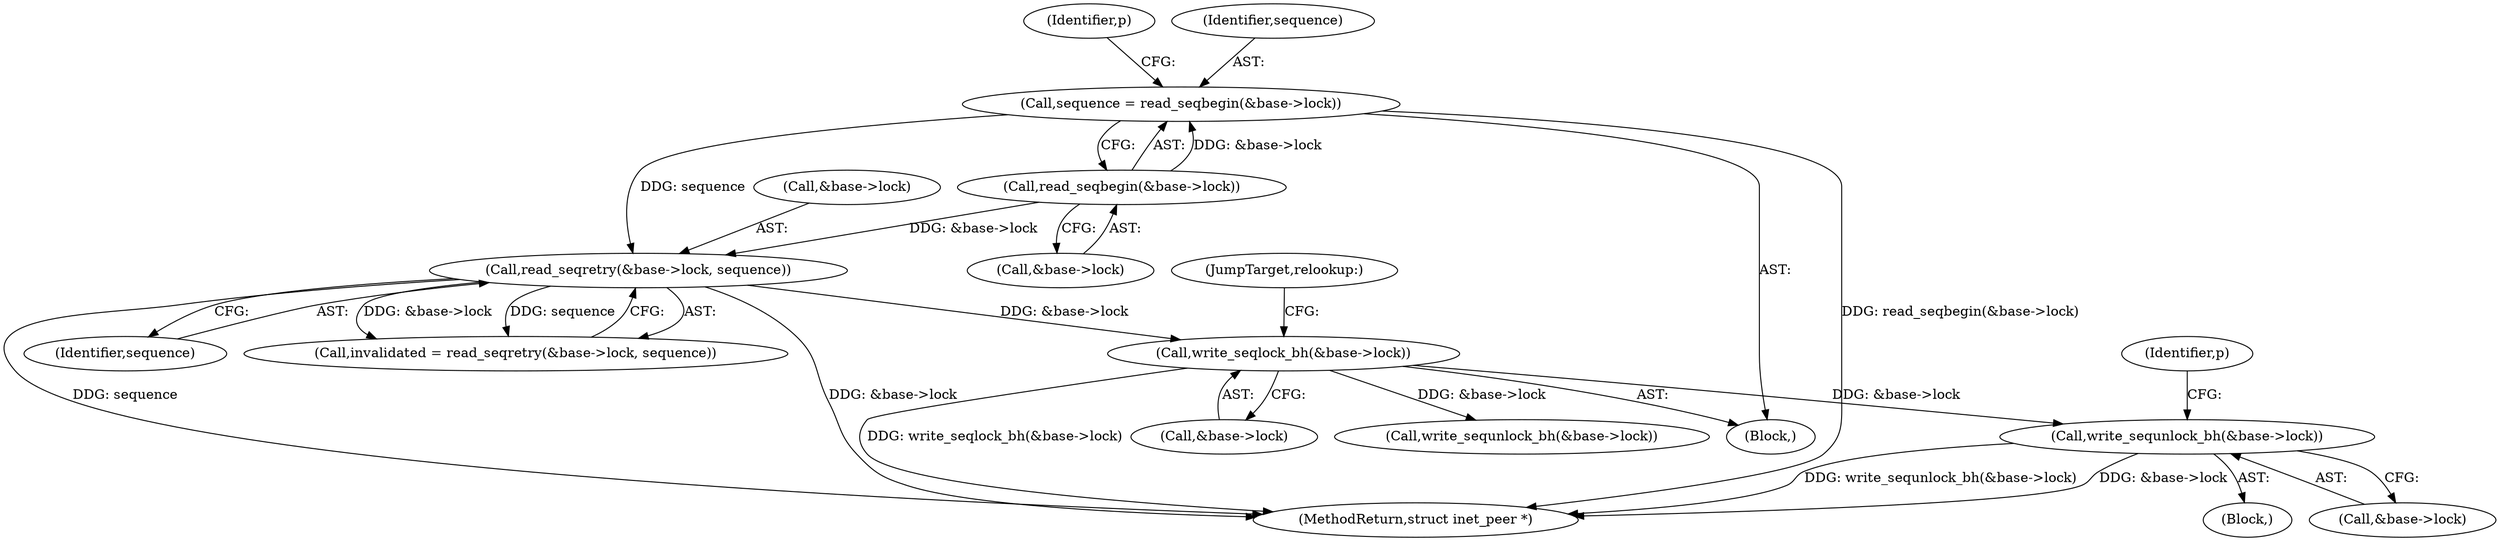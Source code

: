 digraph "0_linux_87c48fa3b4630905f98268dde838ee43626a060c@pointer" {
"1000180" [label="(Call,write_sequnlock_bh(&base->lock))"];
"1000158" [label="(Call,write_seqlock_bh(&base->lock))"];
"1000139" [label="(Call,read_seqretry(&base->lock, sequence))"];
"1000127" [label="(Call,read_seqbegin(&base->lock))"];
"1000125" [label="(Call,sequence = read_seqbegin(&base->lock))"];
"1000128" [label="(Call,&base->lock)"];
"1000158" [label="(Call,write_seqlock_bh(&base->lock))"];
"1000300" [label="(MethodReturn,struct inet_peer *)"];
"1000107" [label="(Block,)"];
"1000137" [label="(Call,invalidated = read_seqretry(&base->lock, sequence))"];
"1000180" [label="(Call,write_sequnlock_bh(&base->lock))"];
"1000140" [label="(Call,&base->lock)"];
"1000174" [label="(Block,)"];
"1000125" [label="(Call,sequence = read_seqbegin(&base->lock))"];
"1000159" [label="(Call,&base->lock)"];
"1000133" [label="(Identifier,p)"];
"1000293" [label="(Call,write_sequnlock_bh(&base->lock))"];
"1000181" [label="(Call,&base->lock)"];
"1000139" [label="(Call,read_seqretry(&base->lock, sequence))"];
"1000126" [label="(Identifier,sequence)"];
"1000127" [label="(Call,read_seqbegin(&base->lock))"];
"1000144" [label="(Identifier,sequence)"];
"1000163" [label="(JumpTarget,relookup:)"];
"1000186" [label="(Identifier,p)"];
"1000180" -> "1000174"  [label="AST: "];
"1000180" -> "1000181"  [label="CFG: "];
"1000181" -> "1000180"  [label="AST: "];
"1000186" -> "1000180"  [label="CFG: "];
"1000180" -> "1000300"  [label="DDG: &base->lock"];
"1000180" -> "1000300"  [label="DDG: write_sequnlock_bh(&base->lock)"];
"1000158" -> "1000180"  [label="DDG: &base->lock"];
"1000158" -> "1000107"  [label="AST: "];
"1000158" -> "1000159"  [label="CFG: "];
"1000159" -> "1000158"  [label="AST: "];
"1000163" -> "1000158"  [label="CFG: "];
"1000158" -> "1000300"  [label="DDG: write_seqlock_bh(&base->lock)"];
"1000139" -> "1000158"  [label="DDG: &base->lock"];
"1000158" -> "1000293"  [label="DDG: &base->lock"];
"1000139" -> "1000137"  [label="AST: "];
"1000139" -> "1000144"  [label="CFG: "];
"1000140" -> "1000139"  [label="AST: "];
"1000144" -> "1000139"  [label="AST: "];
"1000137" -> "1000139"  [label="CFG: "];
"1000139" -> "1000300"  [label="DDG: &base->lock"];
"1000139" -> "1000300"  [label="DDG: sequence"];
"1000139" -> "1000137"  [label="DDG: &base->lock"];
"1000139" -> "1000137"  [label="DDG: sequence"];
"1000127" -> "1000139"  [label="DDG: &base->lock"];
"1000125" -> "1000139"  [label="DDG: sequence"];
"1000127" -> "1000125"  [label="AST: "];
"1000127" -> "1000128"  [label="CFG: "];
"1000128" -> "1000127"  [label="AST: "];
"1000125" -> "1000127"  [label="CFG: "];
"1000127" -> "1000125"  [label="DDG: &base->lock"];
"1000125" -> "1000107"  [label="AST: "];
"1000126" -> "1000125"  [label="AST: "];
"1000133" -> "1000125"  [label="CFG: "];
"1000125" -> "1000300"  [label="DDG: read_seqbegin(&base->lock)"];
}
